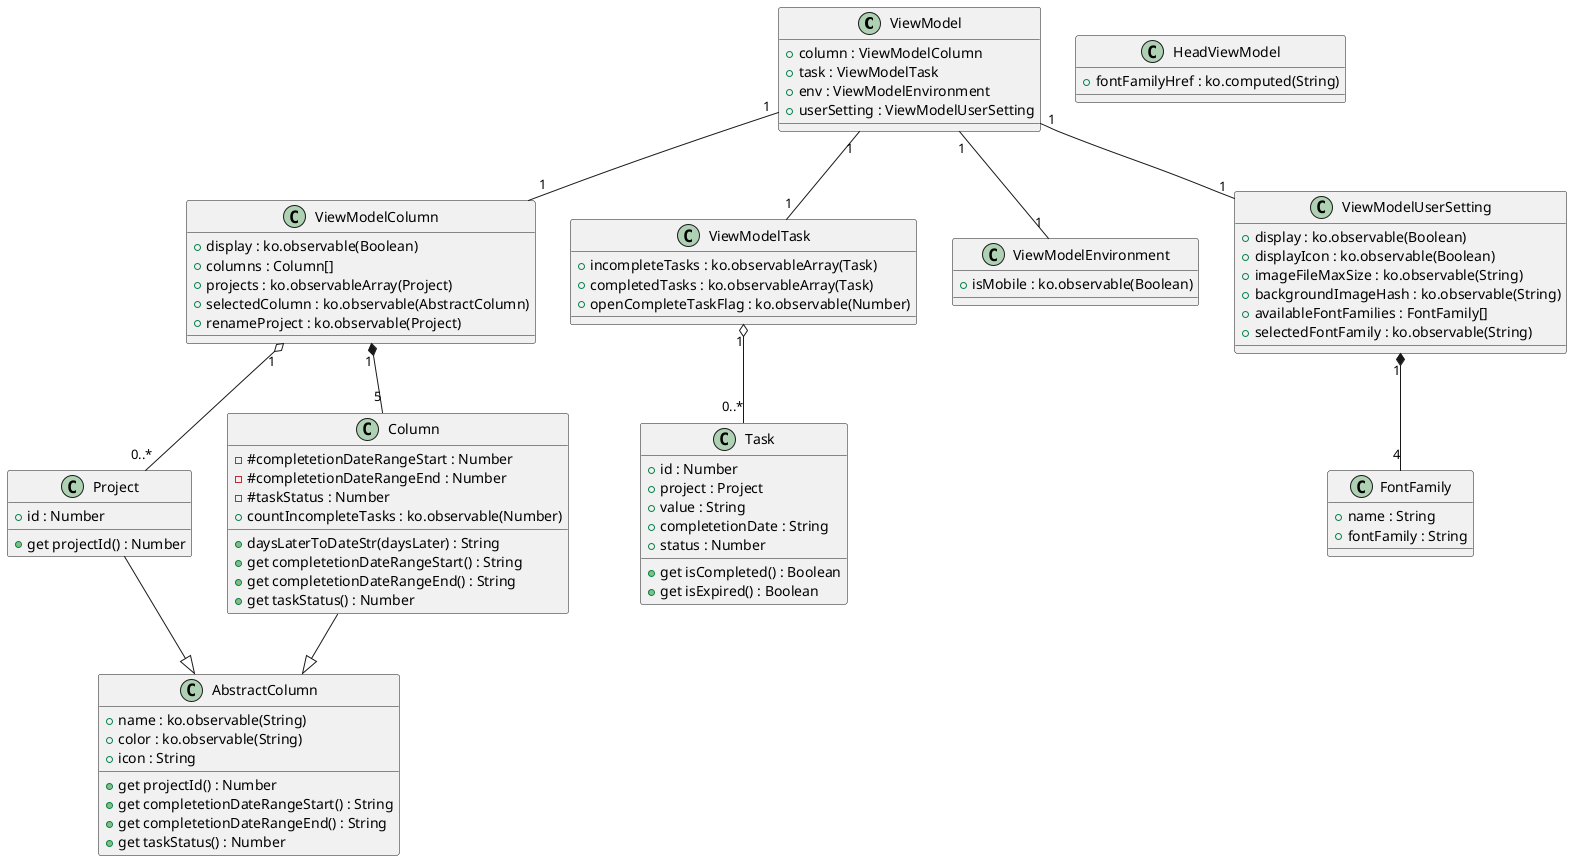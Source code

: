 @startuml
class ViewModel {
  {field} +column : ViewModelColumn
  {field} +task : ViewModelTask
  {field} +env : ViewModelEnvironment
  {field} +userSetting : ViewModelUserSetting
}

class ViewModelColumn {
  {field} +display : ko.observable(Boolean)
  +columns : Column[]
  {field} +projects : ko.observableArray(Project)
  {field} +selectedColumn : ko.observable(AbstractColumn)
  {field} +renameProject : ko.observable(Project)
}

class ViewModelTask {
  {field} +incompleteTasks : ko.observableArray(Task)
  {field} +completedTasks : ko.observableArray(Task)
  {field} +openCompleteTaskFlag : ko.observable(Number)
}

class ViewModelEnvironment {
  {field} +isMobile : ko.observable(Boolean)
}

class ViewModelUserSetting {
  {field} +display : ko.observable(Boolean)
  {field} +displayIcon : ko.observable(Boolean)
  {field} +imageFileMaxSize : ko.observable(String)
  {field} +backgroundImageHash : ko.observable(String)
  +availableFontFamilies : FontFamily[]
  {field} +selectedFontFamily : ko.observable(String)
}

class AbstractColumn {
  {field} +name : ko.observable(String)
  {field} +color : ko.observable(String)
  +icon : String
  +get projectId() : Number
  +get completetionDateRangeStart() : String
  +get completetionDateRangeEnd() : String
  +get taskStatus() : Number
}

class Project {
  +id : Number
  +get projectId() : Number
}

class Column {
  -#completetionDateRangeStart : Number
  -#completetionDateRangeEnd : Number
  -#taskStatus : Number
  {field} +countIncompleteTasks : ko.observable(Number)
  +daysLaterToDateStr(daysLater) : String
  +get completetionDateRangeStart() : String
  +get completetionDateRangeEnd() : String
  +get taskStatus() : Number
}

class Task {
  +id : Number
  +project : Project
  +value : String
  +completetionDate : String
  +status : Number
  +get isCompleted() : Boolean
  +get isExpired() : Boolean
}

class HeadViewModel {
  {field} +fontFamilyHref : ko.computed(String)
}

class FontFamily {
  +name : String
  +fontFamily : String
}

AbstractColumn <|-u- Column
AbstractColumn <|-u- Project
ViewModel "1" -- "1" ViewModelColumn
ViewModel "1" -- "1" ViewModelTask
ViewModel "1" -- "1" ViewModelEnvironment
ViewModel "1" -- "1" ViewModelUserSetting
ViewModelColumn "1" *-- "5" Column
ViewModelColumn "1" o-- "0..*" Project
ViewModelTask "1" o-- "0..*" Task
ViewModelUserSetting "1" *-- "4" FontFamily
@enduml
